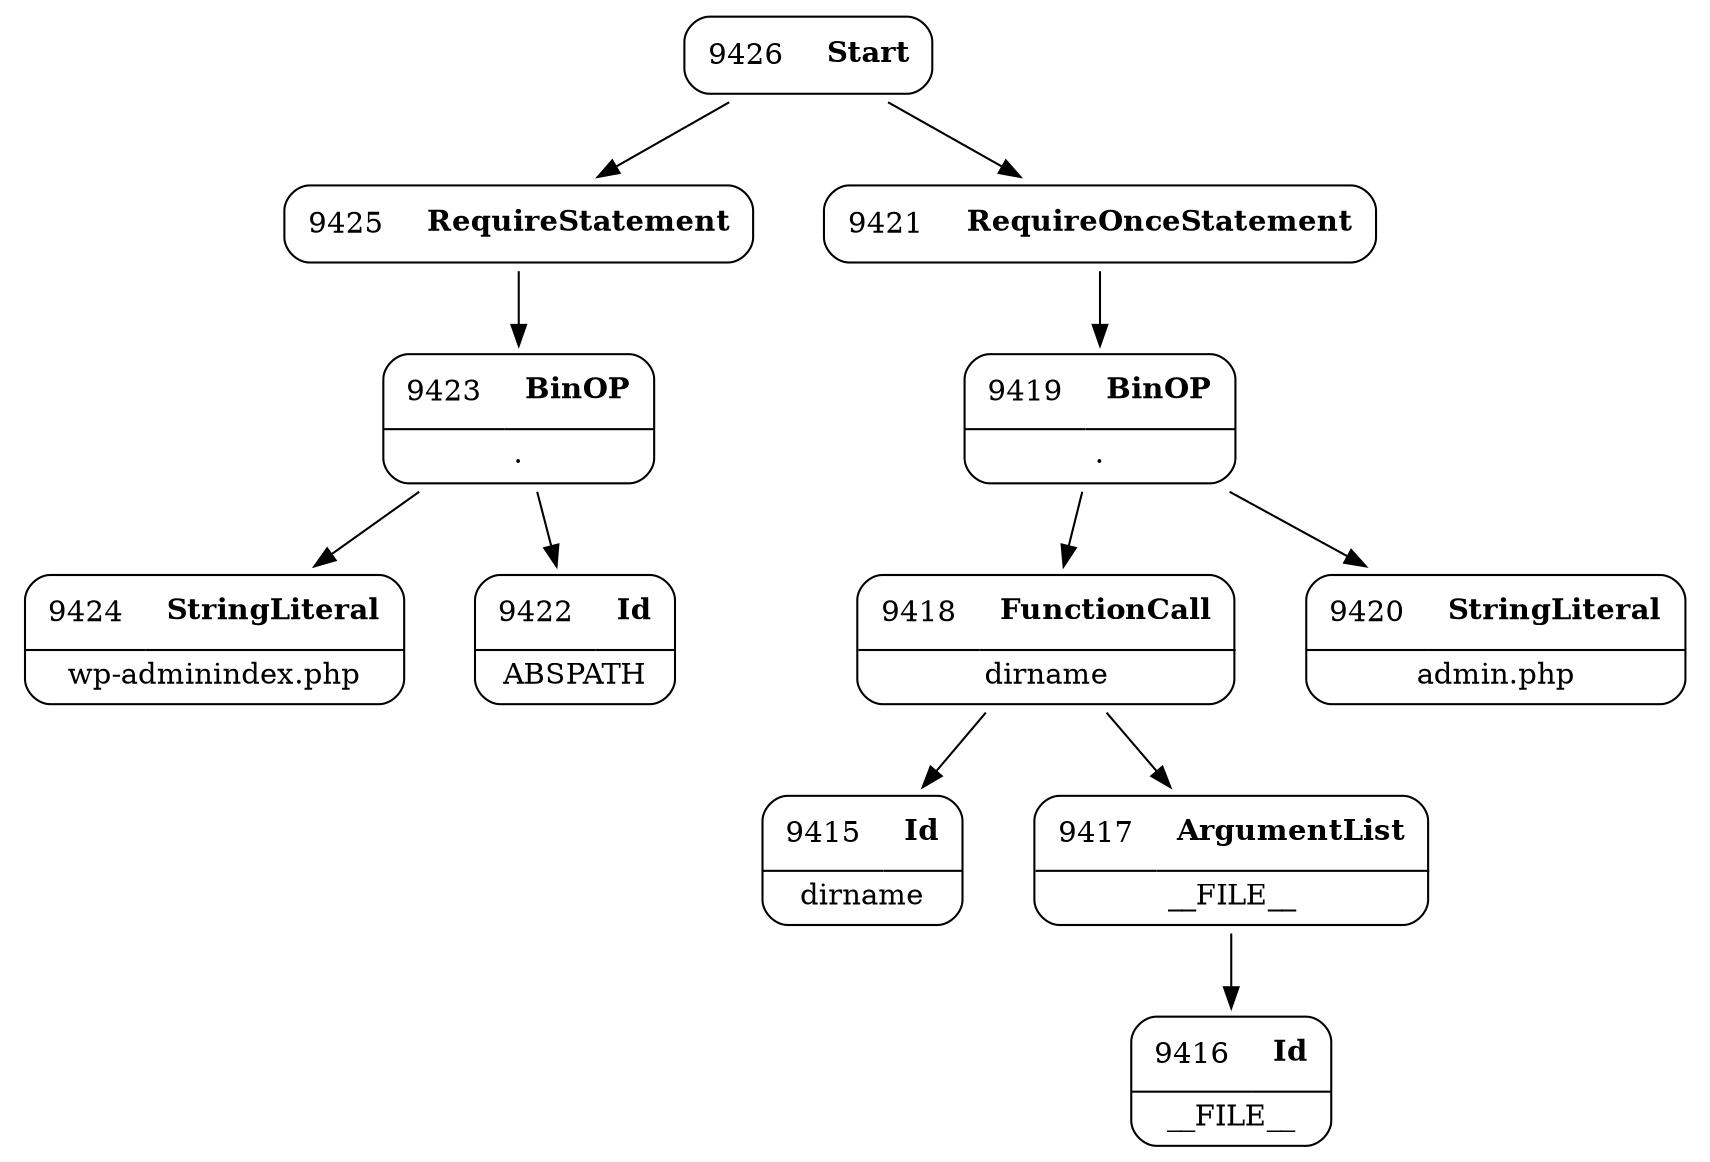 digraph ast {
node [shape=none];
9424 [label=<<TABLE border='1' cellspacing='0' cellpadding='10' style='rounded' ><TR><TD border='0'>9424</TD><TD border='0'><B>StringLiteral</B></TD></TR><HR/><TR><TD border='0' cellpadding='5' colspan='2'>wp-adminindex.php</TD></TR></TABLE>>];
9425 [label=<<TABLE border='1' cellspacing='0' cellpadding='10' style='rounded' ><TR><TD border='0'>9425</TD><TD border='0'><B>RequireStatement</B></TD></TR></TABLE>>];
9425 -> 9423 [weight=2];
9426 [label=<<TABLE border='1' cellspacing='0' cellpadding='10' style='rounded' ><TR><TD border='0'>9426</TD><TD border='0'><B>Start</B></TD></TR></TABLE>>];
9426 -> 9421 [weight=2];
9426 -> 9425 [weight=2];
9415 [label=<<TABLE border='1' cellspacing='0' cellpadding='10' style='rounded' ><TR><TD border='0'>9415</TD><TD border='0'><B>Id</B></TD></TR><HR/><TR><TD border='0' cellpadding='5' colspan='2'>dirname</TD></TR></TABLE>>];
9416 [label=<<TABLE border='1' cellspacing='0' cellpadding='10' style='rounded' ><TR><TD border='0'>9416</TD><TD border='0'><B>Id</B></TD></TR><HR/><TR><TD border='0' cellpadding='5' colspan='2'>__FILE__</TD></TR></TABLE>>];
9417 [label=<<TABLE border='1' cellspacing='0' cellpadding='10' style='rounded' ><TR><TD border='0'>9417</TD><TD border='0'><B>ArgumentList</B></TD></TR><HR/><TR><TD border='0' cellpadding='5' colspan='2'>__FILE__</TD></TR></TABLE>>];
9417 -> 9416 [weight=2];
9418 [label=<<TABLE border='1' cellspacing='0' cellpadding='10' style='rounded' ><TR><TD border='0'>9418</TD><TD border='0'><B>FunctionCall</B></TD></TR><HR/><TR><TD border='0' cellpadding='5' colspan='2'>dirname</TD></TR></TABLE>>];
9418 -> 9415 [weight=2];
9418 -> 9417 [weight=2];
9419 [label=<<TABLE border='1' cellspacing='0' cellpadding='10' style='rounded' ><TR><TD border='0'>9419</TD><TD border='0'><B>BinOP</B></TD></TR><HR/><TR><TD border='0' cellpadding='5' colspan='2'>.</TD></TR></TABLE>>];
9419 -> 9418 [weight=2];
9419 -> 9420 [weight=2];
9420 [label=<<TABLE border='1' cellspacing='0' cellpadding='10' style='rounded' ><TR><TD border='0'>9420</TD><TD border='0'><B>StringLiteral</B></TD></TR><HR/><TR><TD border='0' cellpadding='5' colspan='2'>admin.php</TD></TR></TABLE>>];
9421 [label=<<TABLE border='1' cellspacing='0' cellpadding='10' style='rounded' ><TR><TD border='0'>9421</TD><TD border='0'><B>RequireOnceStatement</B></TD></TR></TABLE>>];
9421 -> 9419 [weight=2];
9422 [label=<<TABLE border='1' cellspacing='0' cellpadding='10' style='rounded' ><TR><TD border='0'>9422</TD><TD border='0'><B>Id</B></TD></TR><HR/><TR><TD border='0' cellpadding='5' colspan='2'>ABSPATH</TD></TR></TABLE>>];
9423 [label=<<TABLE border='1' cellspacing='0' cellpadding='10' style='rounded' ><TR><TD border='0'>9423</TD><TD border='0'><B>BinOP</B></TD></TR><HR/><TR><TD border='0' cellpadding='5' colspan='2'>.</TD></TR></TABLE>>];
9423 -> 9422 [weight=2];
9423 -> 9424 [weight=2];
}
